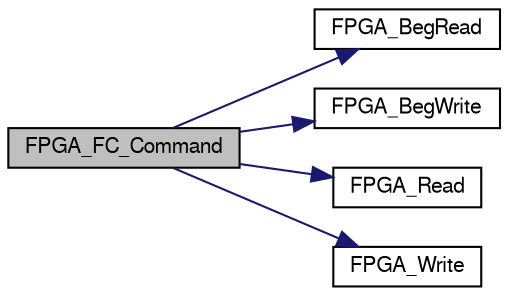 digraph G
{
  bgcolor="transparent";
  edge [fontname="FreeSans",fontsize=10,labelfontname="FreeSans",labelfontsize=10];
  node [fontname="FreeSans",fontsize=10,shape=record];
  rankdir=LR;
  Node1 [label="FPGA_FC_Command",height=0.2,width=0.4,color="black", fillcolor="grey75", style="filled" fontcolor="black"];
  Node1 -> Node2 [color="midnightblue",fontsize=10,style="solid",fontname="FreeSans"];
  Node2 [label="FPGA_BegRead",height=0.2,width=0.4,color="black",URL="$fpga_8hpp.html#a8775c4c73cdae748f93af04e87e6792"];
  Node1 -> Node3 [color="midnightblue",fontsize=10,style="solid",fontname="FreeSans"];
  Node3 [label="FPGA_BegWrite",height=0.2,width=0.4,color="black",URL="$fpga_8hpp.html#1b6789ce8965ccb307d548636d964939"];
  Node1 -> Node4 [color="midnightblue",fontsize=10,style="solid",fontname="FreeSans"];
  Node4 [label="FPGA_Read",height=0.2,width=0.4,color="black",URL="$fpga_8hpp.html#fed2dfd736eb1be0b2a3f10e7a284ba6"];
  Node1 -> Node5 [color="midnightblue",fontsize=10,style="solid",fontname="FreeSans"];
  Node5 [label="FPGA_Write",height=0.2,width=0.4,color="black",URL="$fpga_8hpp.html#8ecf613d5fe1af87d8cd076e4d33868b"];
}
